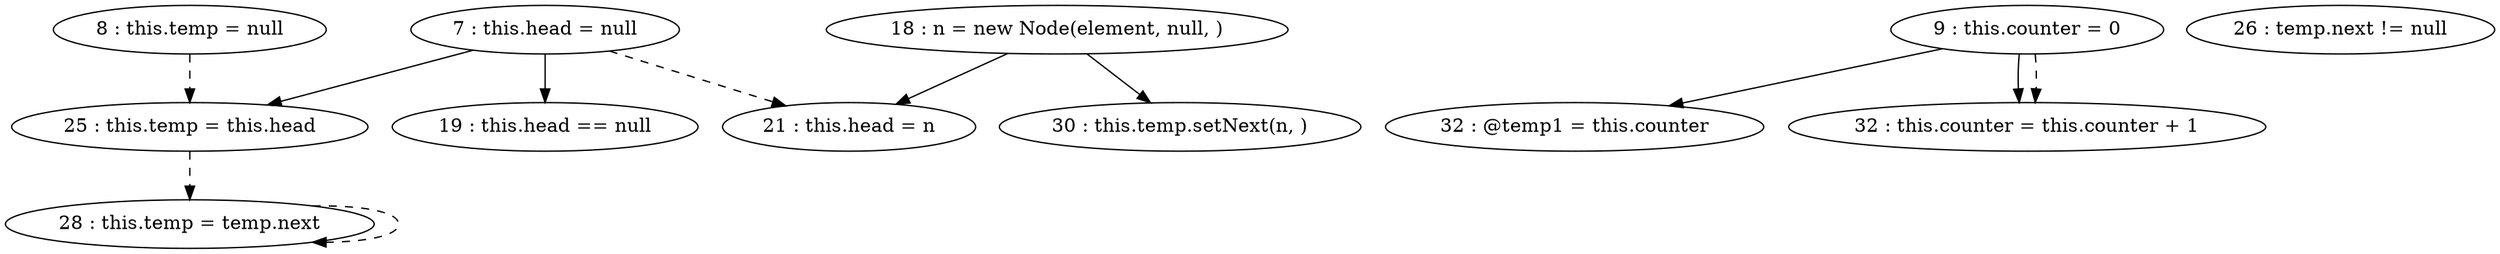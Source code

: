 digraph G {
"7 : this.head = null"
"7 : this.head = null" -> "19 : this.head == null"
"7 : this.head = null" -> "25 : this.temp = this.head"
"7 : this.head = null" -> "21 : this.head = n" [style=dashed]
"8 : this.temp = null"
"8 : this.temp = null" -> "25 : this.temp = this.head" [style=dashed]
"9 : this.counter = 0"
"9 : this.counter = 0" -> "32 : @temp1 = this.counter"
"9 : this.counter = 0" -> "32 : this.counter = this.counter + 1"
"9 : this.counter = 0" -> "32 : this.counter = this.counter + 1" [style=dashed]
"18 : n = new Node(element, null, )"
"18 : n = new Node(element, null, )" -> "21 : this.head = n"
"18 : n = new Node(element, null, )" -> "30 : this.temp.setNext(n, )"
"19 : this.head == null"
"21 : this.head = n"
"25 : this.temp = this.head"
"25 : this.temp = this.head" -> "28 : this.temp = temp.next" [style=dashed]
"26 : temp.next != null"
"28 : this.temp = temp.next"
"28 : this.temp = temp.next" -> "28 : this.temp = temp.next" [style=dashed]
"26 : temp.next != null"
"30 : this.temp.setNext(n, )"
"32 : @temp1 = this.counter"
"32 : this.counter = this.counter + 1"
}